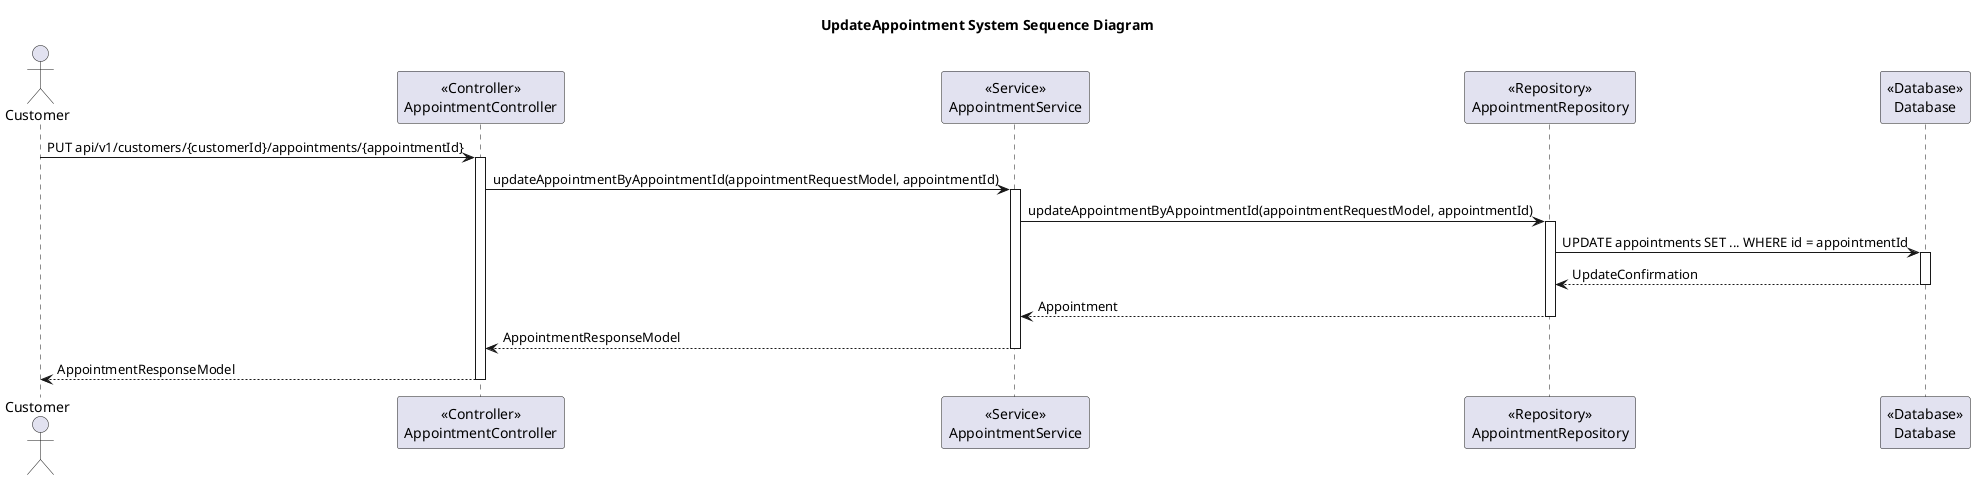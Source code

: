 @startuml
title UpdateAppointment System Sequence Diagram

actor Customer

participant AppointmentController as "<<Controller>>\nAppointmentController"
participant AppointmentService as "<<Service>>\nAppointmentService"
participant AppointmentRepository as "<<Repository>>\nAppointmentRepository"
participant Database as "<<Database>>\nDatabase"

Customer -> AppointmentController: PUT api/v1/customers/{customerId}/appointments/{appointmentId}
activate AppointmentController

AppointmentController -> AppointmentService: updateAppointmentByAppointmentId(appointmentRequestModel, appointmentId)
activate AppointmentService

AppointmentService -> AppointmentRepository: updateAppointmentByAppointmentId(appointmentRequestModel, appointmentId)
activate AppointmentRepository

AppointmentRepository -> Database: UPDATE appointments SET ... WHERE id = appointmentId
activate Database

Database --> AppointmentRepository: UpdateConfirmation
deactivate Database

AppointmentRepository --> AppointmentService: Appointment
deactivate AppointmentRepository

AppointmentService --> AppointmentController: AppointmentResponseModel
deactivate AppointmentService

AppointmentController --> Customer: AppointmentResponseModel
deactivate AppointmentController
@enduml
